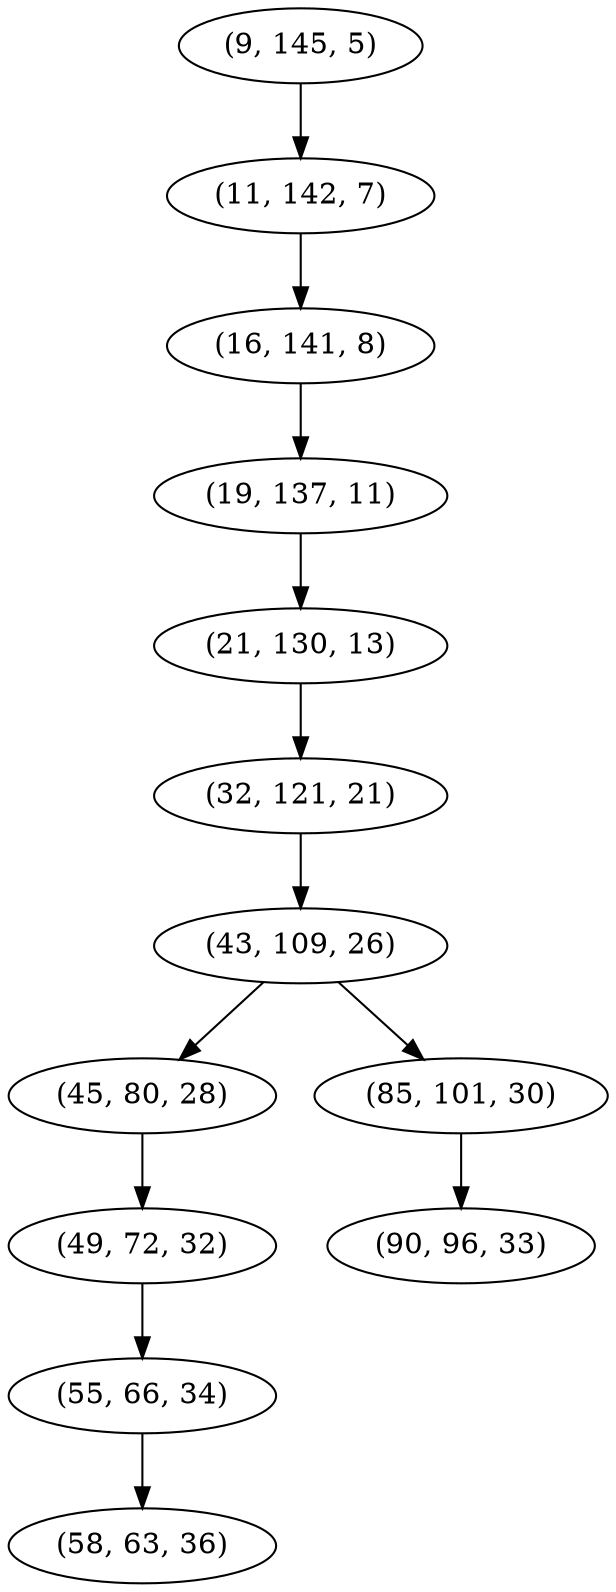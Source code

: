 digraph tree {
    "(9, 145, 5)";
    "(11, 142, 7)";
    "(16, 141, 8)";
    "(19, 137, 11)";
    "(21, 130, 13)";
    "(32, 121, 21)";
    "(43, 109, 26)";
    "(45, 80, 28)";
    "(49, 72, 32)";
    "(55, 66, 34)";
    "(58, 63, 36)";
    "(85, 101, 30)";
    "(90, 96, 33)";
    "(9, 145, 5)" -> "(11, 142, 7)";
    "(11, 142, 7)" -> "(16, 141, 8)";
    "(16, 141, 8)" -> "(19, 137, 11)";
    "(19, 137, 11)" -> "(21, 130, 13)";
    "(21, 130, 13)" -> "(32, 121, 21)";
    "(32, 121, 21)" -> "(43, 109, 26)";
    "(43, 109, 26)" -> "(45, 80, 28)";
    "(43, 109, 26)" -> "(85, 101, 30)";
    "(45, 80, 28)" -> "(49, 72, 32)";
    "(49, 72, 32)" -> "(55, 66, 34)";
    "(55, 66, 34)" -> "(58, 63, 36)";
    "(85, 101, 30)" -> "(90, 96, 33)";
}
